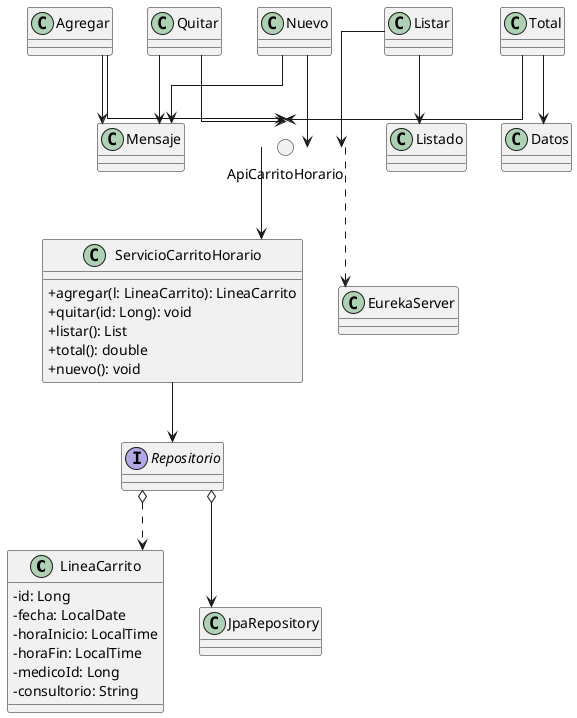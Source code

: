 @startuml ClinicMsCarritoHorarioMedico
skinparam classAttributeIconSize 0
skinparam linetype ortho

' Entidad Línea del carrito
class LineaCarrito {
  -id: Long
  -fecha: LocalDate
  -horaInicio: LocalTime
  -horaFin: LocalTime
  -medicoId: Long
  -consultorio: String
}

' Servicio carrito
class ServicioCarritoHorario {
  +agregar(l: LineaCarrito): LineaCarrito
  +quitar(id: Long): void
  +listar(): List
  +total(): double
  +nuevo(): void
}

' Repositorio e infra
interface Repositorio
class JpaRepository
class EurekaServer

' API y controlador/operaciones
circle ApiCarritoHorario
class Agregar
class Quitar
class Listar
class Total
class Nuevo
class Mensaje
class Datos
class Listado

' Operaciones -> API y vistas
Agregar --> ApiCarritoHorario
Agregar --> Mensaje
Quitar --> ApiCarritoHorario
Quitar --> Mensaje
Listar --> ApiCarritoHorario
Listar --> Listado
Total --> ApiCarritoHorario
Total --> Datos
Nuevo --> ApiCarritoHorario
Nuevo --> Mensaje

' API -> Servicio
ApiCarritoHorario --> ServicioCarritoHorario

' Persistencia
ServicioCarritoHorario --> Repositorio
Repositorio o--> JpaRepository
Repositorio o..> LineaCarrito

' Eureka
ApiCarritoHorario ..> EurekaServer

@enduml
